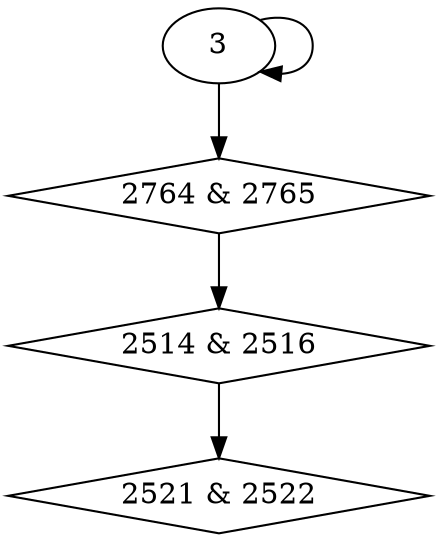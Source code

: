 digraph {
0 [label = "2514 & 2516", shape = diamond];
1 [label = "2521 & 2522", shape = diamond];
2 [label = "2764 & 2765", shape = diamond];
2 -> 0;
0 -> 1;
3 -> 2;
3 -> 3;
}
